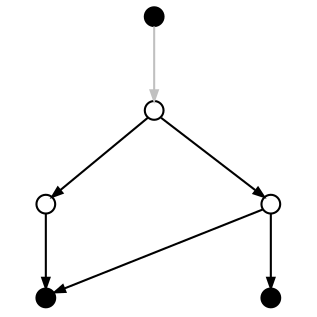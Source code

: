 digraph G {
	ratio=1;
	center = true;
	edge [arrowsize=.5, weight=.1];
	a -> b [color="gray"];
	b -> c;
	b -> e;
	c -> d;
	e -> f;
	e -> d;

	//{rank=same; a b;}
	//{rank=same; c d e f;}
 	
	a [label="",shape=circle,height=0.12,width=0.12,fontsize=1,color="black",style=filled, group=1];
	b [label="",shape=circle,height=0.12,width=0.12,fontsize=1, group=1];
	c [label="",shape=circle,height=0.12,width=0.12,fontsize=1, group=2];
	d [label="",shape=circle,height=0.12,width=0.12,fontsize=1,color="black",style=filled, group=2];
	e [label="",shape=circle,height=0.12,width=0.12,fontsize=1, group=2];
	f [label="",shape=circle,height=0.12,width=0.12,fontsize=1,color="black",style=filled, group=3];
}
